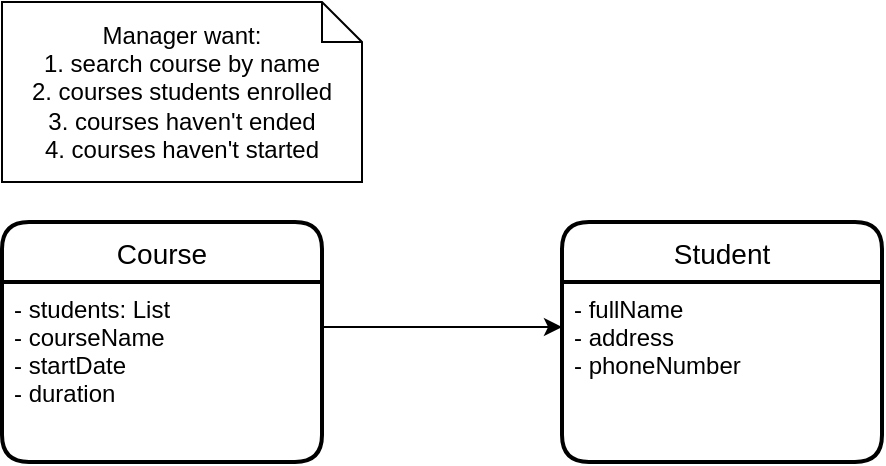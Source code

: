 <mxfile version="19.0.1" type="device" pages="3"><diagram id="8UwmvTHOC1jAfh_xh7M0" name="problem3"><mxGraphModel dx="638" dy="811" grid="1" gridSize="10" guides="1" tooltips="1" connect="1" arrows="1" fold="1" page="1" pageScale="1" pageWidth="1169" pageHeight="827" math="0" shadow="0"><root><mxCell id="0"/><mxCell id="1" parent="0"/><mxCell id="8jqAaY1deVfbLYFsxz7A-1" value="Course" style="swimlane;childLayout=stackLayout;horizontal=1;startSize=30;horizontalStack=0;rounded=1;fontSize=14;fontStyle=0;strokeWidth=2;resizeParent=0;resizeLast=1;shadow=0;dashed=0;align=center;" parent="1" vertex="1"><mxGeometry x="410" y="260" width="160" height="120" as="geometry"/></mxCell><mxCell id="8jqAaY1deVfbLYFsxz7A-2" value="- students: List&#10;- courseName&#10;- startDate&#10;- duration" style="align=left;strokeColor=none;fillColor=none;spacingLeft=4;fontSize=12;verticalAlign=top;resizable=0;rotatable=0;part=1;" parent="8jqAaY1deVfbLYFsxz7A-1" vertex="1"><mxGeometry y="30" width="160" height="90" as="geometry"/></mxCell><mxCell id="8jqAaY1deVfbLYFsxz7A-3" value="Student" style="swimlane;childLayout=stackLayout;horizontal=1;startSize=30;horizontalStack=0;rounded=1;fontSize=14;fontStyle=0;strokeWidth=2;resizeParent=0;resizeLast=1;shadow=0;dashed=0;align=center;" parent="1" vertex="1"><mxGeometry x="690" y="260" width="160" height="120" as="geometry"/></mxCell><mxCell id="8jqAaY1deVfbLYFsxz7A-4" value="- fullName&#10;- address&#10;- phoneNumber" style="align=left;strokeColor=none;fillColor=none;spacingLeft=4;fontSize=12;verticalAlign=top;resizable=0;rotatable=0;part=1;" parent="8jqAaY1deVfbLYFsxz7A-3" vertex="1"><mxGeometry y="30" width="160" height="90" as="geometry"/></mxCell><mxCell id="8jqAaY1deVfbLYFsxz7A-5" value="Manager want:&lt;br&gt;1. search course by name&lt;br&gt;2. courses students enrolled&lt;br&gt;3. courses haven't ended&lt;br&gt;4. courses haven't started" style="shape=note;size=20;whiteSpace=wrap;html=1;" parent="1" vertex="1"><mxGeometry x="410" y="150" width="180" height="90" as="geometry"/></mxCell><mxCell id="8jqAaY1deVfbLYFsxz7A-6" style="edgeStyle=orthogonalEdgeStyle;rounded=0;orthogonalLoop=1;jettySize=auto;html=1;exitX=1;exitY=0.25;exitDx=0;exitDy=0;entryX=0;entryY=0.25;entryDx=0;entryDy=0;" parent="1" source="8jqAaY1deVfbLYFsxz7A-2" target="8jqAaY1deVfbLYFsxz7A-4" edge="1"><mxGeometry relative="1" as="geometry"/></mxCell></root></mxGraphModel></diagram><diagram id="sWuin_VbdEJWLIkKhQdq" name="problem4"><mxGraphModel dx="638" dy="811" grid="1" gridSize="10" guides="1" tooltips="1" connect="1" arrows="1" fold="1" page="1" pageScale="1" pageWidth="1169" pageHeight="827" math="0" shadow="0"><root><mxCell id="0"/><mxCell id="1" parent="0"/><mxCell id="YRdJZhNK-CNRy3Fm2gY6-1" value="Transaction" style="swimlane;childLayout=stackLayout;horizontal=1;startSize=30;horizontalStack=0;rounded=1;fontSize=14;fontStyle=2;strokeWidth=2;resizeParent=0;resizeLast=1;shadow=0;dashed=0;align=center;" parent="1" vertex="1"><mxGeometry x="370" y="120" width="160" height="130" as="geometry"/></mxCell><mxCell id="YRdJZhNK-CNRy3Fm2gY6-2" value="- id&#10;- transactionalDate&#10;- unitPrice&#10;- quantity&#10;" style="align=left;strokeColor=none;fillColor=none;spacingLeft=4;fontSize=12;verticalAlign=top;resizable=0;rotatable=0;part=1;" parent="YRdJZhNK-CNRy3Fm2gY6-1" vertex="1"><mxGeometry y="30" width="160" height="100" as="geometry"/></mxCell><mxCell id="ZWeVaXT9VeO7dPkndgbB-2" style="edgeStyle=orthogonalEdgeStyle;rounded=0;orthogonalLoop=1;jettySize=auto;html=1;exitX=0.5;exitY=0;exitDx=0;exitDy=0;entryX=0.5;entryY=1;entryDx=0;entryDy=0;endArrow=block;endFill=0;" edge="1" parent="1" source="YRdJZhNK-CNRy3Fm2gY6-3" target="YRdJZhNK-CNRy3Fm2gY6-2"><mxGeometry relative="1" as="geometry"/></mxCell><mxCell id="YRdJZhNK-CNRy3Fm2gY6-3" value="GoldTransaction" style="swimlane;childLayout=stackLayout;horizontal=1;startSize=30;horizontalStack=0;rounded=1;fontSize=14;fontStyle=0;strokeWidth=2;resizeParent=0;resizeLast=1;shadow=0;dashed=0;align=center;" parent="1" vertex="1"><mxGeometry x="240" y="310" width="160" height="100" as="geometry"/></mxCell><mxCell id="YRdJZhNK-CNRy3Fm2gY6-4" value="- goldType" style="align=left;strokeColor=none;fillColor=none;spacingLeft=4;fontSize=12;verticalAlign=top;resizable=0;rotatable=0;part=1;" parent="YRdJZhNK-CNRy3Fm2gY6-3" vertex="1"><mxGeometry y="30" width="160" height="70" as="geometry"/></mxCell><mxCell id="ZWeVaXT9VeO7dPkndgbB-3" style="edgeStyle=orthogonalEdgeStyle;rounded=0;orthogonalLoop=1;jettySize=auto;html=1;exitX=0.5;exitY=0;exitDx=0;exitDy=0;endArrow=block;endFill=0;" edge="1" parent="1" source="YRdJZhNK-CNRy3Fm2gY6-7"><mxGeometry relative="1" as="geometry"><mxPoint x="450" y="250" as="targetPoint"/></mxGeometry></mxCell><mxCell id="YRdJZhNK-CNRy3Fm2gY6-7" value="MonetaryTransaction" style="swimlane;childLayout=stackLayout;horizontal=1;startSize=30;horizontalStack=0;rounded=1;fontSize=14;fontStyle=0;strokeWidth=2;resizeParent=0;resizeLast=1;shadow=0;dashed=0;align=center;" parent="1" vertex="1"><mxGeometry x="500" y="310" width="160" height="100" as="geometry"/></mxCell><mxCell id="YRdJZhNK-CNRy3Fm2gY6-8" value="- moneyType" style="align=left;strokeColor=none;fillColor=none;spacingLeft=4;fontSize=12;verticalAlign=top;resizable=0;rotatable=0;part=1;" parent="YRdJZhNK-CNRy3Fm2gY6-7" vertex="1"><mxGeometry y="30" width="160" height="70" as="geometry"/></mxCell><mxCell id="YRdJZhNK-CNRy3Fm2gY6-9" value="create 3 transactions in the list with constructor&lt;br&gt;&lt;br&gt;calcTotalQuantity for each type of transaction&lt;br&gt;&lt;br&gt;calcAverageTotalExchange of monetary transaction&lt;br&gt;&lt;br&gt;showAllTransactionThatHaveTotalExchangeMoreThanOneBilliion" style="shape=note;size=20;whiteSpace=wrap;html=1;" parent="1" vertex="1"><mxGeometry x="170" y="450" width="410" height="150" as="geometry"/></mxCell><mxCell id="YRdJZhNK-CNRy3Fm2gY6-10" value="&lt;&lt;interface&gt;&gt;&#10;TransactionExchange" style="swimlane;childLayout=stackLayout;horizontal=1;startSize=50;horizontalStack=0;rounded=1;fontSize=14;fontStyle=2;strokeWidth=2;resizeParent=0;resizeLast=1;shadow=0;dashed=0;align=center;" parent="1" vertex="1"><mxGeometry x="150" y="90" width="160" height="130" as="geometry"/></mxCell><mxCell id="YRdJZhNK-CNRy3Fm2gY6-11" value="+ totalExchange()" style="align=left;strokeColor=none;fillColor=none;spacingLeft=4;fontSize=12;verticalAlign=top;resizable=0;rotatable=0;part=1;" parent="YRdJZhNK-CNRy3Fm2gY6-10" vertex="1"><mxGeometry y="50" width="160" height="80" as="geometry"/></mxCell><mxCell id="ZWeVaXT9VeO7dPkndgbB-4" style="rounded=0;orthogonalLoop=1;jettySize=auto;html=1;exitX=0.003;exitY=0.106;exitDx=0;exitDy=0;entryX=1;entryY=0.25;entryDx=0;entryDy=0;endArrow=block;endFill=0;dashed=1;exitPerimeter=0;" edge="1" parent="1" source="YRdJZhNK-CNRy3Fm2gY6-2" target="YRdJZhNK-CNRy3Fm2gY6-11"><mxGeometry relative="1" as="geometry"/></mxCell></root></mxGraphModel></diagram><diagram id="KRoRY-hoajIljgzoETFo" name="problem5"><mxGraphModel dx="865" dy="854" grid="1" gridSize="10" guides="1" tooltips="1" connect="1" arrows="1" fold="1" page="1" pageScale="1" pageWidth="1169" pageHeight="827" math="0" shadow="0"><root><mxCell id="0"/><mxCell id="1" parent="0"/><mxCell id="-LDRtpi9hp-R9932CoEF-8" value="Invoice" style="swimlane;fontStyle=3;align=center;verticalAlign=top;childLayout=stackLayout;horizontal=1;startSize=26;horizontalStack=0;resizeParent=1;resizeParentMax=0;resizeLast=0;collapsible=1;marginBottom=0;" parent="1" vertex="1"><mxGeometry x="540" y="222" width="160" height="190" as="geometry"/></mxCell><mxCell id="-LDRtpi9hp-R9932CoEF-9" value="- id" style="text;strokeColor=none;fillColor=none;align=left;verticalAlign=top;spacingLeft=4;spacingRight=4;overflow=hidden;rotatable=0;points=[[0,0.5],[1,0.5]];portConstraint=eastwest;" parent="-LDRtpi9hp-R9932CoEF-8" vertex="1"><mxGeometry y="26" width="160" height="26" as="geometry"/></mxCell><mxCell id="-LDRtpi9hp-R9932CoEF-12" value="- date" style="text;strokeColor=none;fillColor=none;align=left;verticalAlign=top;spacingLeft=4;spacingRight=4;overflow=hidden;rotatable=0;points=[[0,0.5],[1,0.5]];portConstraint=eastwest;" parent="-LDRtpi9hp-R9932CoEF-8" vertex="1"><mxGeometry y="52" width="160" height="26" as="geometry"/></mxCell><mxCell id="-LDRtpi9hp-R9932CoEF-13" value="- customerName" style="text;strokeColor=none;fillColor=none;align=left;verticalAlign=top;spacingLeft=4;spacingRight=4;overflow=hidden;rotatable=0;points=[[0,0.5],[1,0.5]];portConstraint=eastwest;" parent="-LDRtpi9hp-R9932CoEF-8" vertex="1"><mxGeometry y="78" width="160" height="26" as="geometry"/></mxCell><mxCell id="-LDRtpi9hp-R9932CoEF-14" value="- roomId" style="text;strokeColor=none;fillColor=none;align=left;verticalAlign=top;spacingLeft=4;spacingRight=4;overflow=hidden;rotatable=0;points=[[0,0.5],[1,0.5]];portConstraint=eastwest;" parent="-LDRtpi9hp-R9932CoEF-8" vertex="1"><mxGeometry y="104" width="160" height="26" as="geometry"/></mxCell><mxCell id="-LDRtpi9hp-R9932CoEF-18" value="- price" style="text;strokeColor=none;fillColor=none;align=left;verticalAlign=top;spacingLeft=4;spacingRight=4;overflow=hidden;rotatable=0;points=[[0,0.5],[1,0.5]];portConstraint=eastwest;" parent="-LDRtpi9hp-R9932CoEF-8" vertex="1"><mxGeometry y="130" width="160" height="26" as="geometry"/></mxCell><mxCell id="-LDRtpi9hp-R9932CoEF-10" value="" style="line;strokeWidth=1;fillColor=none;align=left;verticalAlign=middle;spacingTop=-1;spacingLeft=3;spacingRight=3;rotatable=0;labelPosition=right;points=[];portConstraint=eastwest;" parent="-LDRtpi9hp-R9932CoEF-8" vertex="1"><mxGeometry y="156" width="160" height="8" as="geometry"/></mxCell><mxCell id="-LDRtpi9hp-R9932CoEF-17" value="+ " style="text;strokeColor=none;fillColor=none;align=left;verticalAlign=top;spacingLeft=4;spacingRight=4;overflow=hidden;rotatable=0;points=[[0,0.5],[1,0.5]];portConstraint=eastwest;" parent="-LDRtpi9hp-R9932CoEF-8" vertex="1"><mxGeometry y="164" width="160" height="26" as="geometry"/></mxCell><mxCell id="FkPntEkXxUUoXamcpxDA-10" style="edgeStyle=orthogonalEdgeStyle;rounded=0;orthogonalLoop=1;jettySize=auto;html=1;exitX=0.5;exitY=0;exitDx=0;exitDy=0;entryX=0.5;entryY=1;entryDx=0;entryDy=0;entryPerimeter=0;endArrow=block;endFill=0;" edge="1" parent="1" source="-LDRtpi9hp-R9932CoEF-19" target="-LDRtpi9hp-R9932CoEF-17"><mxGeometry relative="1" as="geometry"><Array as="points"><mxPoint x="450" y="474"/><mxPoint x="620" y="474"/></Array></mxGeometry></mxCell><mxCell id="-LDRtpi9hp-R9932CoEF-19" value="Hourly Invoice" style="swimlane;fontStyle=1;align=center;verticalAlign=top;childLayout=stackLayout;horizontal=1;startSize=26;horizontalStack=0;resizeParent=1;resizeParentMax=0;resizeLast=0;collapsible=1;marginBottom=0;" parent="1" vertex="1"><mxGeometry x="370" y="504" width="160" height="86" as="geometry"/></mxCell><mxCell id="-LDRtpi9hp-R9932CoEF-23" value="- rentedHours" style="text;strokeColor=none;fillColor=none;align=left;verticalAlign=top;spacingLeft=4;spacingRight=4;overflow=hidden;rotatable=0;points=[[0,0.5],[1,0.5]];portConstraint=eastwest;" parent="-LDRtpi9hp-R9932CoEF-19" vertex="1"><mxGeometry y="26" width="160" height="26" as="geometry"/></mxCell><mxCell id="-LDRtpi9hp-R9932CoEF-25" value="" style="line;strokeWidth=1;fillColor=none;align=left;verticalAlign=middle;spacingTop=-1;spacingLeft=3;spacingRight=3;rotatable=0;labelPosition=right;points=[];portConstraint=eastwest;" parent="-LDRtpi9hp-R9932CoEF-19" vertex="1"><mxGeometry y="52" width="160" height="8" as="geometry"/></mxCell><mxCell id="-LDRtpi9hp-R9932CoEF-26" value="+ total()" style="text;strokeColor=none;fillColor=none;align=left;verticalAlign=top;spacingLeft=4;spacingRight=4;overflow=hidden;rotatable=0;points=[[0,0.5],[1,0.5]];portConstraint=eastwest;" parent="-LDRtpi9hp-R9932CoEF-19" vertex="1"><mxGeometry y="60" width="160" height="26" as="geometry"/></mxCell><mxCell id="FkPntEkXxUUoXamcpxDA-11" style="edgeStyle=orthogonalEdgeStyle;rounded=0;orthogonalLoop=1;jettySize=auto;html=1;exitX=0.5;exitY=0;exitDx=0;exitDy=0;endArrow=block;endFill=0;" edge="1" parent="1" source="-LDRtpi9hp-R9932CoEF-30" target="-LDRtpi9hp-R9932CoEF-17"><mxGeometry relative="1" as="geometry"><mxPoint x="620" y="414" as="targetPoint"/><Array as="points"><mxPoint x="790" y="474"/><mxPoint x="620" y="474"/></Array></mxGeometry></mxCell><mxCell id="-LDRtpi9hp-R9932CoEF-30" value="Daily Invoice" style="swimlane;fontStyle=1;align=center;verticalAlign=top;childLayout=stackLayout;horizontal=1;startSize=26;horizontalStack=0;resizeParent=1;resizeParentMax=0;resizeLast=0;collapsible=1;marginBottom=0;" parent="1" vertex="1"><mxGeometry x="710" y="504" width="160" height="86" as="geometry"/></mxCell><mxCell id="-LDRtpi9hp-R9932CoEF-31" value="- rentedDays" style="text;strokeColor=none;fillColor=none;align=left;verticalAlign=top;spacingLeft=4;spacingRight=4;overflow=hidden;rotatable=0;points=[[0,0.5],[1,0.5]];portConstraint=eastwest;" parent="-LDRtpi9hp-R9932CoEF-30" vertex="1"><mxGeometry y="26" width="160" height="26" as="geometry"/></mxCell><mxCell id="-LDRtpi9hp-R9932CoEF-36" value="" style="line;strokeWidth=1;fillColor=none;align=left;verticalAlign=middle;spacingTop=-1;spacingLeft=3;spacingRight=3;rotatable=0;labelPosition=right;points=[];portConstraint=eastwest;" parent="-LDRtpi9hp-R9932CoEF-30" vertex="1"><mxGeometry y="52" width="160" height="8" as="geometry"/></mxCell><mxCell id="-LDRtpi9hp-R9932CoEF-40" value="+ total()" style="text;strokeColor=none;fillColor=none;align=left;verticalAlign=top;spacingLeft=4;spacingRight=4;overflow=hidden;rotatable=0;points=[[0,0.5],[1,0.5]];portConstraint=eastwest;" parent="-LDRtpi9hp-R9932CoEF-30" vertex="1"><mxGeometry y="60" width="160" height="26" as="geometry"/></mxCell><mxCell id="-LDRtpi9hp-R9932CoEF-41" value="total = rentedHours * price&lt;br&gt;if (24 &amp;lt; rentedHours &amp;lt; 30 ) rentedHours = 24&lt;br&gt;if( rentedHours &amp;gt; 30 ) exception" style="shape=note;size=20;whiteSpace=wrap;html=1;" parent="1" vertex="1"><mxGeometry x="260" y="600" width="270" height="70" as="geometry"/></mxCell><mxCell id="-LDRtpi9hp-R9932CoEF-42" value="total = rentedDays * price&lt;br&gt;if (rentedDays &amp;gt; 7) discount 20% for leftover days" style="shape=note;size=20;whiteSpace=wrap;html=1;" parent="1" vertex="1"><mxGeometry x="710" y="600" width="260" height="70" as="geometry"/></mxCell><mxCell id="-LDRtpi9hp-R9932CoEF-43" value="Invoice Management" style="swimlane;fontStyle=1;align=center;verticalAlign=top;childLayout=stackLayout;horizontal=1;startSize=26;horizontalStack=0;resizeParent=1;resizeParentMax=0;resizeLast=0;collapsible=1;marginBottom=0;" parent="1" vertex="1"><mxGeometry x="260" y="222" width="210" height="242" as="geometry"/></mxCell><mxCell id="-LDRtpi9hp-R9932CoEF-47" value="- invoiceList: Invoice" style="text;strokeColor=none;fillColor=none;align=left;verticalAlign=top;spacingLeft=4;spacingRight=4;overflow=hidden;rotatable=0;points=[[0,0.5],[1,0.5]];portConstraint=eastwest;" parent="-LDRtpi9hp-R9932CoEF-43" vertex="1"><mxGeometry y="26" width="210" height="26" as="geometry"/></mxCell><mxCell id="-LDRtpi9hp-R9932CoEF-48" value="- count" style="text;strokeColor=none;fillColor=none;align=left;verticalAlign=top;spacingLeft=4;spacingRight=4;overflow=hidden;rotatable=0;points=[[0,0.5],[1,0.5]];portConstraint=eastwest;" parent="-LDRtpi9hp-R9932CoEF-43" vertex="1"><mxGeometry y="52" width="210" height="26" as="geometry"/></mxCell><mxCell id="-LDRtpi9hp-R9932CoEF-49" value="" style="line;strokeWidth=1;fillColor=none;align=left;verticalAlign=middle;spacingTop=-1;spacingLeft=3;spacingRight=3;rotatable=0;labelPosition=right;points=[];portConstraint=eastwest;" parent="-LDRtpi9hp-R9932CoEF-43" vertex="1"><mxGeometry y="78" width="210" height="8" as="geometry"/></mxCell><mxCell id="CzZLMJ9FlhVgR5TgW0XG-1" value="+ numberOfInvoices : int" style="text;strokeColor=none;fillColor=none;align=left;verticalAlign=top;spacingLeft=4;spacingRight=4;overflow=hidden;rotatable=0;points=[[0,0.5],[1,0.5]];portConstraint=eastwest;" parent="-LDRtpi9hp-R9932CoEF-43" vertex="1"><mxGeometry y="86" width="210" height="26" as="geometry"/></mxCell><mxCell id="-LDRtpi9hp-R9932CoEF-50" value="+ add: boolean" style="text;strokeColor=none;fillColor=none;align=left;verticalAlign=top;spacingLeft=4;spacingRight=4;overflow=hidden;rotatable=0;points=[[0,0.5],[1,0.5]];portConstraint=eastwest;" parent="-LDRtpi9hp-R9932CoEF-43" vertex="1"><mxGeometry y="112" width="210" height="26" as="geometry"/></mxCell><mxCell id="CzZLMJ9FlhVgR5TgW0XG-2" value="+ showInvoices : void" style="text;strokeColor=none;fillColor=none;align=left;verticalAlign=top;spacingLeft=4;spacingRight=4;overflow=hidden;rotatable=0;points=[[0,0.5],[1,0.5]];portConstraint=eastwest;" parent="-LDRtpi9hp-R9932CoEF-43" vertex="1"><mxGeometry y="138" width="210" height="26" as="geometry"/></mxCell><mxCell id="CzZLMJ9FlhVgR5TgW0XG-3" value="+ showAllHourlyInvoices : int" style="text;strokeColor=none;fillColor=none;align=left;verticalAlign=top;spacingLeft=4;spacingRight=4;overflow=hidden;rotatable=0;points=[[0,0.5],[1,0.5]];portConstraint=eastwest;" parent="-LDRtpi9hp-R9932CoEF-43" vertex="1"><mxGeometry y="164" width="210" height="26" as="geometry"/></mxCell><mxCell id="CzZLMJ9FlhVgR5TgW0XG-4" value="+ showAllDailyInvoices : int" style="text;strokeColor=none;fillColor=none;align=left;verticalAlign=top;spacingLeft=4;spacingRight=4;overflow=hidden;rotatable=0;points=[[0,0.5],[1,0.5]];portConstraint=eastwest;" parent="-LDRtpi9hp-R9932CoEF-43" vertex="1"><mxGeometry y="190" width="210" height="26" as="geometry"/></mxCell><mxCell id="CzZLMJ9FlhVgR5TgW0XG-5" value="+ calcTotalIncome : double" style="text;strokeColor=none;fillColor=none;align=left;verticalAlign=top;spacingLeft=4;spacingRight=4;overflow=hidden;rotatable=0;points=[[0,0.5],[1,0.5]];portConstraint=eastwest;" parent="-LDRtpi9hp-R9932CoEF-43" vertex="1"><mxGeometry y="216" width="210" height="26" as="geometry"/></mxCell><mxCell id="CzZLMJ9FlhVgR5TgW0XG-6" value="Override equals of Object &lt;br&gt;to check Invoice id" style="shape=note;size=20;whiteSpace=wrap;html=1;" parent="1" vertex="1"><mxGeometry x="540" y="164" width="180" height="50" as="geometry"/></mxCell><mxCell id="CzZLMJ9FlhVgR5TgW0XG-7" value="ShowAllInvoices should be in table format" style="shape=note;size=20;whiteSpace=wrap;html=1;" parent="1" vertex="1"><mxGeometry x="220" y="144" width="260" height="60" as="geometry"/></mxCell><mxCell id="FkPntEkXxUUoXamcpxDA-1" value="&lt;&lt;interface&gt;&gt;&#10;TotalIncome" style="swimlane;fontStyle=3;align=center;verticalAlign=top;childLayout=stackLayout;horizontal=1;startSize=40;horizontalStack=0;resizeParent=1;resizeParentMax=0;resizeLast=0;collapsible=1;marginBottom=0;" vertex="1" parent="1"><mxGeometry x="780" y="222" width="160" height="74" as="geometry"/></mxCell><mxCell id="FkPntEkXxUUoXamcpxDA-3" value="" style="line;strokeWidth=1;fillColor=none;align=left;verticalAlign=middle;spacingTop=-1;spacingLeft=3;spacingRight=3;rotatable=0;labelPosition=right;points=[];portConstraint=eastwest;" vertex="1" parent="FkPntEkXxUUoXamcpxDA-1"><mxGeometry y="40" width="160" height="8" as="geometry"/></mxCell><mxCell id="FkPntEkXxUUoXamcpxDA-4" value="+ total()" style="text;strokeColor=none;fillColor=none;align=left;verticalAlign=top;spacingLeft=4;spacingRight=4;overflow=hidden;rotatable=0;points=[[0,0.5],[1,0.5]];portConstraint=eastwest;" vertex="1" parent="FkPntEkXxUUoXamcpxDA-1"><mxGeometry y="48" width="160" height="26" as="geometry"/></mxCell><mxCell id="FkPntEkXxUUoXamcpxDA-8" style="edgeStyle=none;rounded=0;orthogonalLoop=1;jettySize=auto;html=1;exitX=1;exitY=0.444;exitDx=0;exitDy=0;endArrow=block;endFill=0;exitPerimeter=0;dashed=1;" edge="1" parent="1" source="-LDRtpi9hp-R9932CoEF-9"><mxGeometry relative="1" as="geometry"><mxPoint x="700" y="261" as="sourcePoint"/><mxPoint x="780" y="259" as="targetPoint"/></mxGeometry></mxCell><mxCell id="FkPntEkXxUUoXamcpxDA-9" style="edgeStyle=none;rounded=0;orthogonalLoop=1;jettySize=auto;html=1;exitX=1;exitY=0.5;exitDx=0;exitDy=0;entryX=0;entryY=0.5;entryDx=0;entryDy=0;endArrow=block;endFill=1;" edge="1" parent="1" source="-LDRtpi9hp-R9932CoEF-47" target="-LDRtpi9hp-R9932CoEF-9"><mxGeometry relative="1" as="geometry"/></mxCell></root></mxGraphModel></diagram></mxfile>